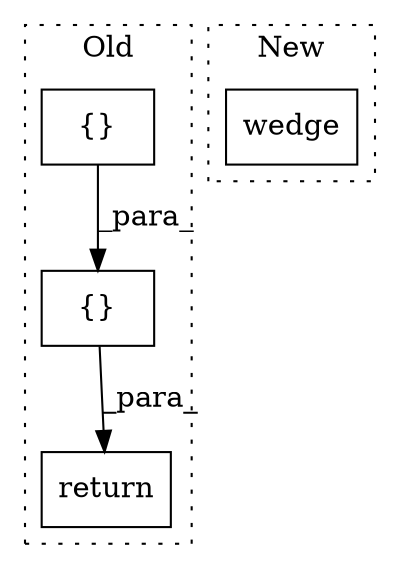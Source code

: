 digraph G {
subgraph cluster0 {
1 [label="{}" a="4" s="1321,1450" l="1,1" shape="box"];
3 [label="return" a="41" s="1290" l="7" shape="box"];
4 [label="{}" a="4" s="1441,1449" l="1,1" shape="box"];
label = "Old";
style="dotted";
}
subgraph cluster1 {
2 [label="wedge" a="32" s="1537,1600" l="6,1" shape="box"];
label = "New";
style="dotted";
}
1 -> 3 [label="_para_"];
4 -> 1 [label="_para_"];
}